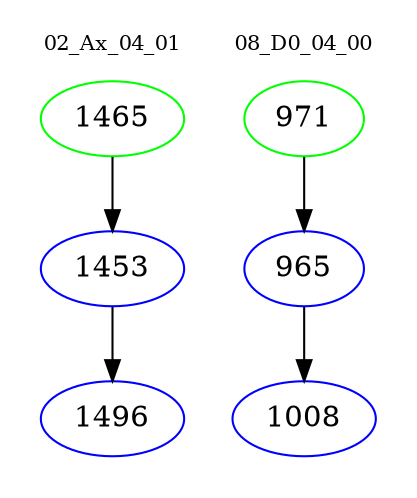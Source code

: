 digraph{
subgraph cluster_0 {
color = white
label = "02_Ax_04_01";
fontsize=10;
T0_1465 [label="1465", color="green"]
T0_1465 -> T0_1453 [color="black"]
T0_1453 [label="1453", color="blue"]
T0_1453 -> T0_1496 [color="black"]
T0_1496 [label="1496", color="blue"]
}
subgraph cluster_1 {
color = white
label = "08_D0_04_00";
fontsize=10;
T1_971 [label="971", color="green"]
T1_971 -> T1_965 [color="black"]
T1_965 [label="965", color="blue"]
T1_965 -> T1_1008 [color="black"]
T1_1008 [label="1008", color="blue"]
}
}
